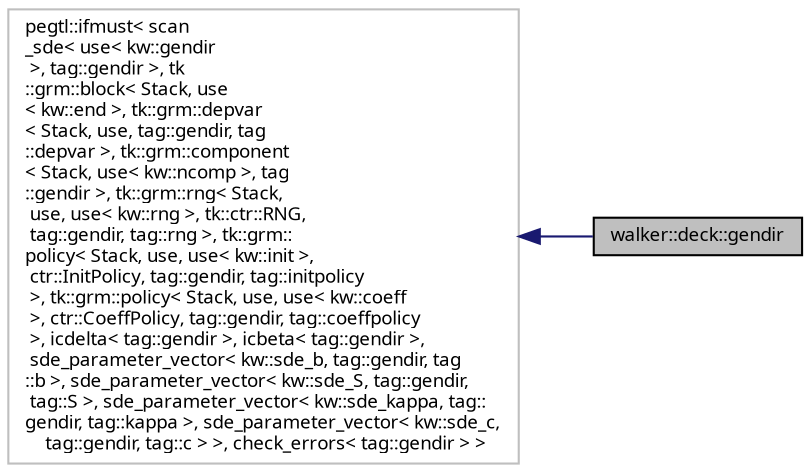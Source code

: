 digraph "walker::deck::gendir"
{
 // INTERACTIVE_SVG=YES
  bgcolor="transparent";
  edge [fontname="sans-serif",fontsize="9",labelfontname="sans-serif",labelfontsize="9"];
  node [fontname="sans-serif",fontsize="9",shape=record];
  rankdir="LR";
  Node1 [label="walker::deck::gendir",height=0.2,width=0.4,color="black", fillcolor="grey75", style="filled", fontcolor="black"];
  Node2 -> Node1 [dir="back",color="midnightblue",fontsize="9",style="solid",fontname="sans-serif"];
  Node2 [label="pegtl::ifmust\< scan\l_sde\< use\< kw::gendir\l \>, tag::gendir \>, tk\l::grm::block\< Stack, use\l\< kw::end \>, tk::grm::depvar\l\< Stack, use, tag::gendir, tag\l::depvar \>, tk::grm::component\l\< Stack, use\< kw::ncomp \>, tag\l::gendir \>, tk::grm::rng\< Stack,\l use, use\< kw::rng \>, tk::ctr::RNG,\l tag::gendir, tag::rng \>, tk::grm::\lpolicy\< Stack, use, use\< kw::init \>,\l ctr::InitPolicy, tag::gendir, tag::initpolicy\l \>, tk::grm::policy\< Stack, use, use\< kw::coeff\l \>, ctr::CoeffPolicy, tag::gendir, tag::coeffpolicy\l \>, icdelta\< tag::gendir \>, icbeta\< tag::gendir \>,\l sde_parameter_vector\< kw::sde_b, tag::gendir, tag\l::b \>, sde_parameter_vector\< kw::sde_S, tag::gendir,\l tag::S \>, sde_parameter_vector\< kw::sde_kappa, tag::\lgendir, tag::kappa \>, sde_parameter_vector\< kw::sde_c,\l tag::gendir, tag::c \> \>, check_errors\< tag::gendir \> \>",height=0.2,width=0.4,color="grey75"];
}
